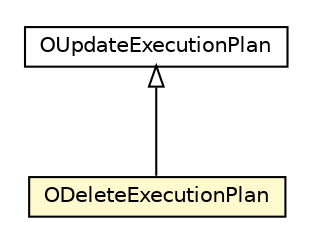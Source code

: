 #!/usr/local/bin/dot
#
# Class diagram 
# Generated by UMLGraph version R5_6-24-gf6e263 (http://www.umlgraph.org/)
#

digraph G {
	edge [fontname="Helvetica",fontsize=10,labelfontname="Helvetica",labelfontsize=10];
	node [fontname="Helvetica",fontsize=10,shape=plaintext];
	nodesep=0.25;
	ranksep=0.5;
	// com.orientechnologies.orient.core.sql.executor.ODeleteExecutionPlan
	c2874481 [label=<<table title="com.orientechnologies.orient.core.sql.executor.ODeleteExecutionPlan" border="0" cellborder="1" cellspacing="0" cellpadding="2" port="p" bgcolor="lemonChiffon" href="./ODeleteExecutionPlan.html">
		<tr><td><table border="0" cellspacing="0" cellpadding="1">
<tr><td align="center" balign="center"> ODeleteExecutionPlan </td></tr>
		</table></td></tr>
		</table>>, URL="./ODeleteExecutionPlan.html", fontname="Helvetica", fontcolor="black", fontsize=10.0];
	// com.orientechnologies.orient.core.sql.executor.OUpdateExecutionPlan
	c2874564 [label=<<table title="com.orientechnologies.orient.core.sql.executor.OUpdateExecutionPlan" border="0" cellborder="1" cellspacing="0" cellpadding="2" port="p" href="./OUpdateExecutionPlan.html">
		<tr><td><table border="0" cellspacing="0" cellpadding="1">
<tr><td align="center" balign="center"> OUpdateExecutionPlan </td></tr>
		</table></td></tr>
		</table>>, URL="./OUpdateExecutionPlan.html", fontname="Helvetica", fontcolor="black", fontsize=10.0];
	//com.orientechnologies.orient.core.sql.executor.ODeleteExecutionPlan extends com.orientechnologies.orient.core.sql.executor.OUpdateExecutionPlan
	c2874564:p -> c2874481:p [dir=back,arrowtail=empty];
}

